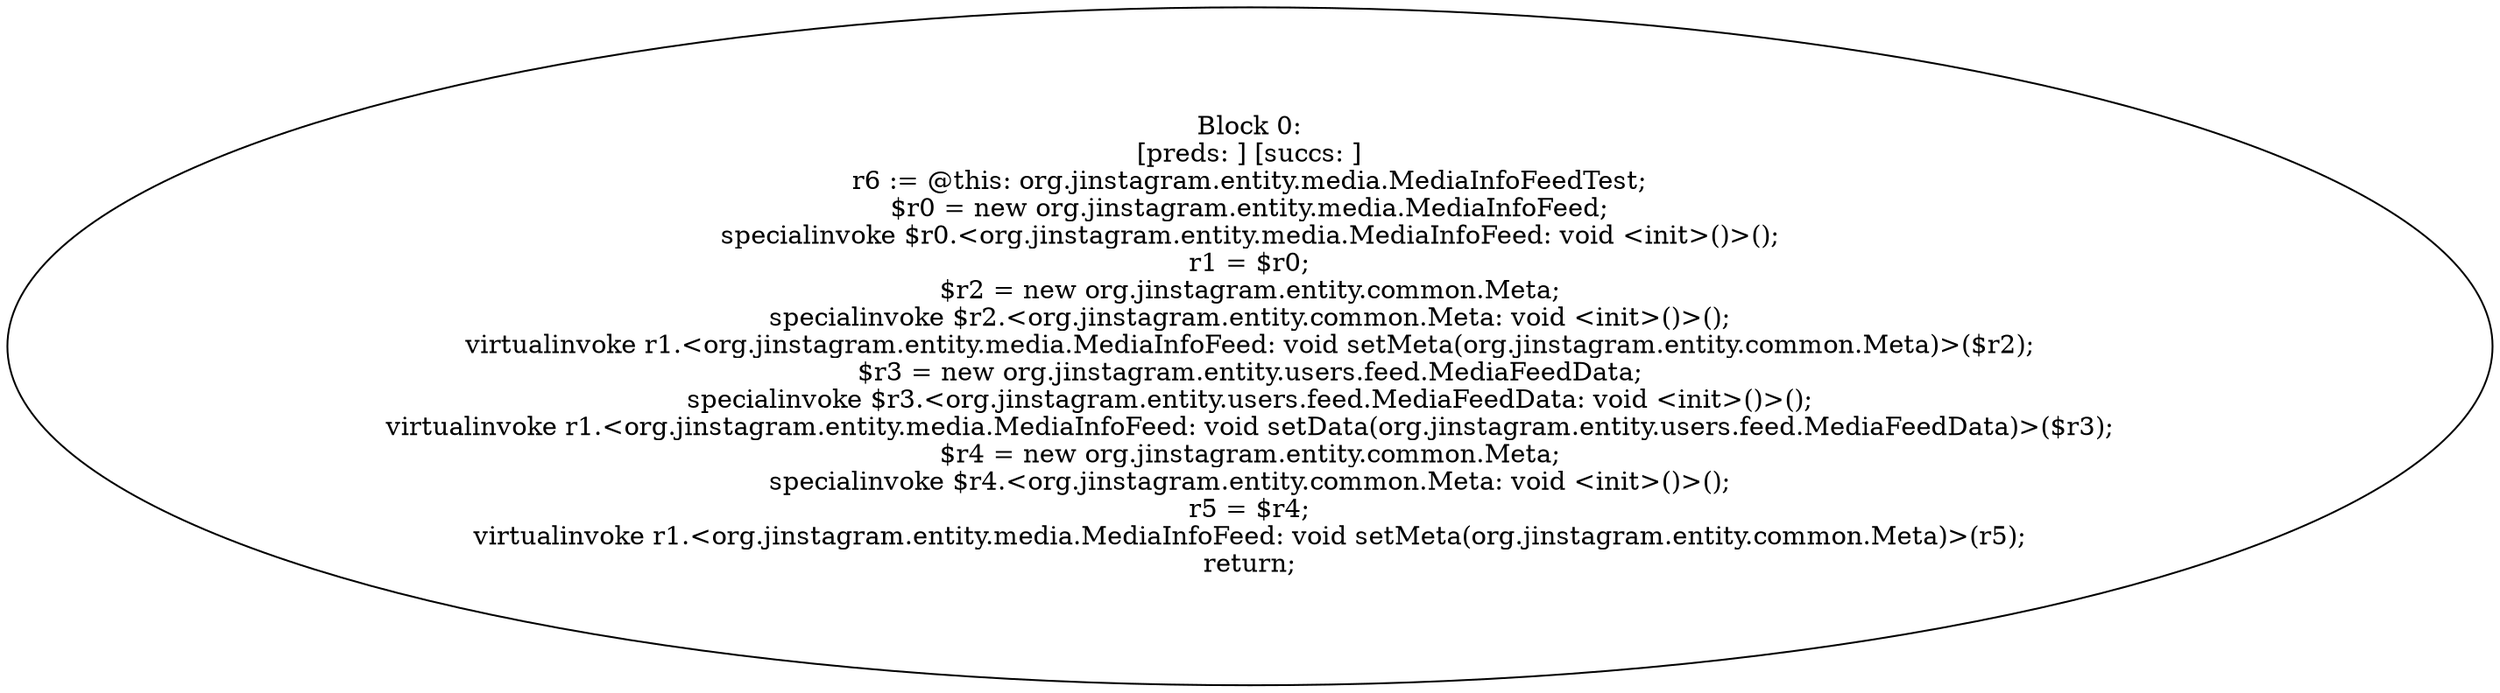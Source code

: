 digraph "unitGraph" {
    "Block 0:
[preds: ] [succs: ]
r6 := @this: org.jinstagram.entity.media.MediaInfoFeedTest;
$r0 = new org.jinstagram.entity.media.MediaInfoFeed;
specialinvoke $r0.<org.jinstagram.entity.media.MediaInfoFeed: void <init>()>();
r1 = $r0;
$r2 = new org.jinstagram.entity.common.Meta;
specialinvoke $r2.<org.jinstagram.entity.common.Meta: void <init>()>();
virtualinvoke r1.<org.jinstagram.entity.media.MediaInfoFeed: void setMeta(org.jinstagram.entity.common.Meta)>($r2);
$r3 = new org.jinstagram.entity.users.feed.MediaFeedData;
specialinvoke $r3.<org.jinstagram.entity.users.feed.MediaFeedData: void <init>()>();
virtualinvoke r1.<org.jinstagram.entity.media.MediaInfoFeed: void setData(org.jinstagram.entity.users.feed.MediaFeedData)>($r3);
$r4 = new org.jinstagram.entity.common.Meta;
specialinvoke $r4.<org.jinstagram.entity.common.Meta: void <init>()>();
r5 = $r4;
virtualinvoke r1.<org.jinstagram.entity.media.MediaInfoFeed: void setMeta(org.jinstagram.entity.common.Meta)>(r5);
return;
"
}
